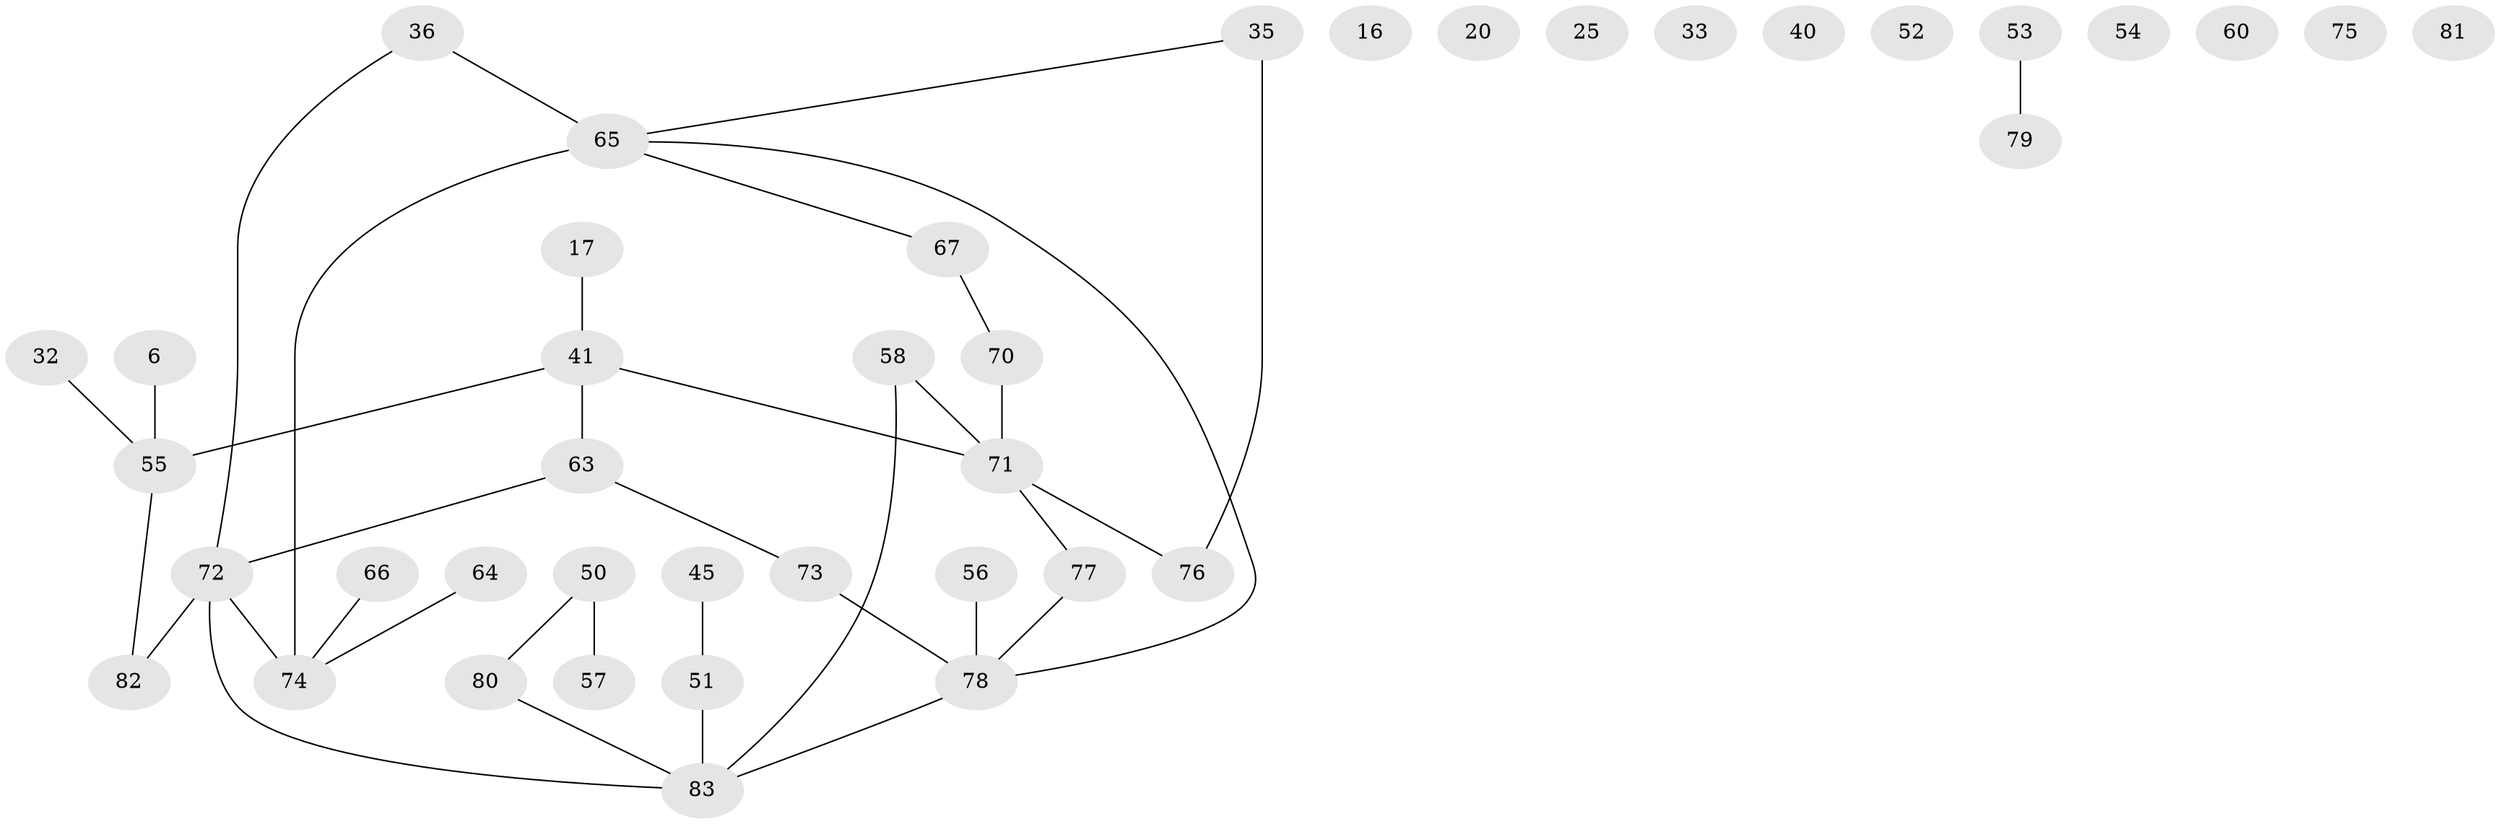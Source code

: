 // original degree distribution, {4: 0.0963855421686747, 3: 0.21686746987951808, 1: 0.24096385542168675, 2: 0.30120481927710846, 5: 0.024096385542168676, 0: 0.10843373493975904, 6: 0.012048192771084338}
// Generated by graph-tools (version 1.1) at 2025/39/03/09/25 04:39:57]
// undirected, 41 vertices, 37 edges
graph export_dot {
graph [start="1"]
  node [color=gray90,style=filled];
  6;
  16 [super="+14"];
  17 [super="+15"];
  20;
  25;
  32;
  33;
  35 [super="+24"];
  36;
  40;
  41;
  45;
  50;
  51 [super="+29"];
  52;
  53;
  54;
  55 [super="+26"];
  56;
  57;
  58;
  60;
  63 [super="+9+59+23+48"];
  64 [super="+10"];
  65 [super="+21"];
  66;
  67 [super="+5"];
  70;
  71 [super="+22+37+68+69"];
  72 [super="+31+39"];
  73;
  74 [super="+61"];
  75;
  76 [super="+47"];
  77 [super="+3"];
  78 [super="+43+62+44+46"];
  79;
  80;
  81;
  82;
  83 [super="+11"];
  6 -- 55;
  17 -- 41;
  32 -- 55;
  35 -- 65;
  35 -- 76 [weight=2];
  36 -- 65;
  36 -- 72;
  41 -- 55 [weight=2];
  41 -- 63;
  41 -- 71 [weight=2];
  45 -- 51;
  50 -- 57;
  50 -- 80;
  51 -- 83 [weight=2];
  53 -- 79;
  55 -- 82;
  56 -- 78;
  58 -- 83;
  58 -- 71;
  63 -- 73;
  63 -- 72;
  64 -- 74;
  65 -- 67;
  65 -- 74 [weight=2];
  65 -- 78;
  66 -- 74;
  67 -- 70;
  70 -- 71;
  71 -- 76 [weight=2];
  71 -- 77;
  72 -- 82;
  72 -- 74;
  72 -- 83 [weight=2];
  73 -- 78;
  77 -- 78;
  78 -- 83;
  80 -- 83;
}
